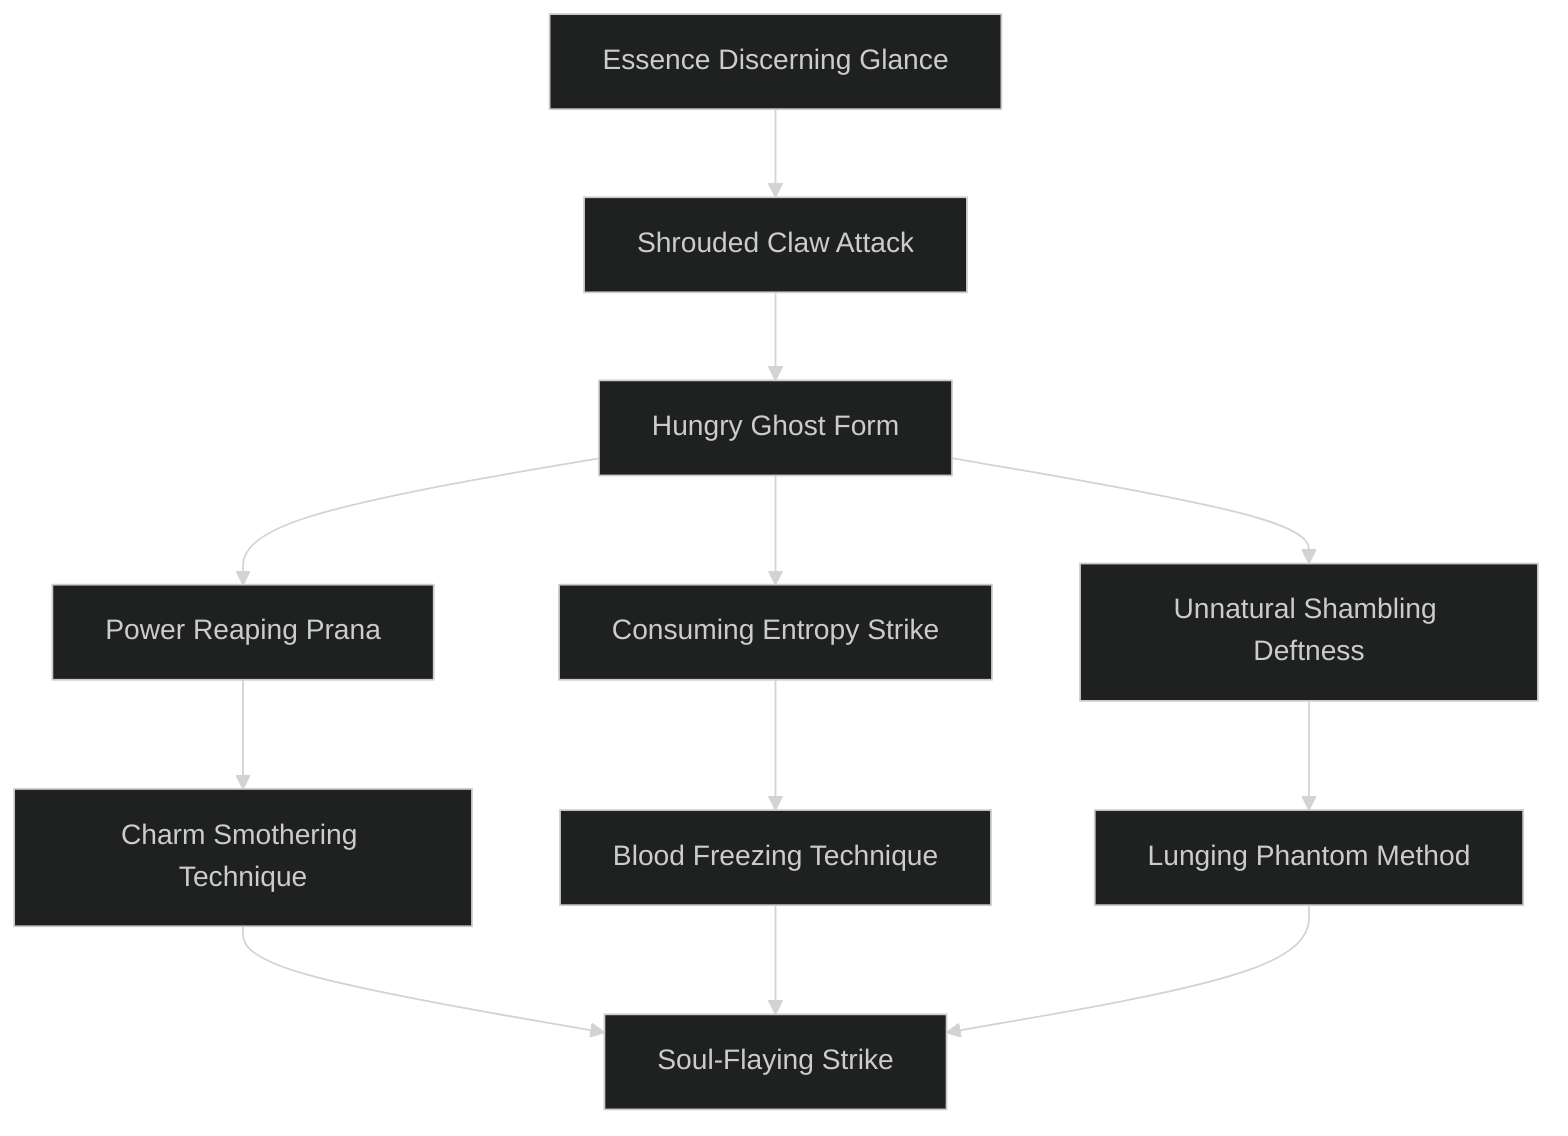 ---
config:
  theme: dark
---
flowchart TD

    essence_discerning_glance[Essence Discerning Glance]
    click essence_discerning_glance callback "
        Essence Discerning Glance<br>
        <br>
        Cost: 6 motes<br>
        Duration: One scene<br>
        Type: Simple<br>
        Minimum Martial Arts: 2<br>
        Minimum Essence: 2<br>
        Prerequisite Charms: None<br>
        <br>
        This Charm allows the character to attune his vision
        to the flow of energy through living creatures, spirits and
        other entities with a permanent Essence rating. Such
        beings appear overlaid with a fine tracing of red veins that
        glow in direct proportion to the strength of their life force.
        While under the effects of this Charm, the character can
        perceive incorporeal spirits as though they had manifested,
        although they remain invisible to others.
        Additionally, the character may scrutinize a target’s aura
        as a simple action by spending 1 mote and his player rolling
        Perception + Martial Arts. Each success on this roll gauges
        one of the target’s following Traits as decided by the
        observer’s player: health levels remaining, permanent Essence
        rating or total current Essence pool. This Charm
        cannot discern the nature of a magical being, only its
        overall power. Thus, characters cannot determine the type
        or caste of an Exalted or differentiate between Personal
        and Peripheral Essence without other magic.
        "

    shrouded_claw_attack[Shrouded Claw Attack]
    essence_discerning_glance --> shrouded_claw_attack
    click shrouded_claw_attack callback "
        Shrouded Claw Attack<br>
        <br>
        Cost: 3 motes<br>
        Duration: Instant<br>
        Type: Supplemental<br>
        Minimum Martial Arts: 2<br>
        Minimum Essence: 2<br>
        Prerequisite Charms: Essence Discerning Glance<br>
        <br>
        The character suffuses her hands with the spectral
        Essence of the Underworld, causing them to flicker like
        the corpus of a ghost. As a result, players of characters
        attempting to dodge or parry blows enhanced with this
        Charm roll only half the character’s normal dice pool,
        rounded down. In addition, such attacks make no noise,
        even from impact. The Essence to power this Charm must
        be spent prior to making the attack roll. This Charm is not
        compatible with the use of weapons.
        "

    hungry_ghost_form[Hungry Ghost Form]
    shrouded_claw_attack --> hungry_ghost_form
    click hungry_ghost_form callback "
        Hungry Ghost Form<br>
        <br>
        Cost: 5 motes<br>
        Duration: One scene<br>
        Type: Simple<br>
        Minimum Martial Arts: 4<br>
        Minimum Essence: 2<br>
        Prerequisite Charms: Shrouded Claw Attack<br>
        <br>
        The Exalted takes on the visage and attitude of a
        ravening shade, his pallid flesh growing cold and faintly
        translucent as he coils to lunge. For the rest of the scene,
        the character inflicts lethal damage with all hand-to-hand
        attacks. Additionally, he regains 1 mote of Essence for
        every health level of damage inflicted against animate
        targets (living creatures, spirits, undead, etc.). Lastly, the
        character may reflexively spend 3 motes per attack to
        strike dematerialized spirits, although this Charm provides
        no ability to perceive such beings. Spirits slain by this
        Charm eventually regenerate unless other magic is employed,
        but this process takes time and is extremely painful.
        Characters cannot use more than one Martial Arts Form-type
        Charm at a time. This Charm is incompatible with
        the use of armor.
        "

    power_reaping_prana[Power Reaping Prana]
    hungry_ghost_form --> power_reaping_prana
    click power_reaping_prana callback "
        Power Reaping Prana<br>
        <br>
        Cost: 1 Willpower<br>
        Duration: Instant<br>
        Type: Reflexive<br>
        Minimum Martial Arts: 4<br>
        Minimum Essence: 3<br>
        Prerequisite Charms: Hungry Ghost Form<br>
        <br>
        Executing a series of quick slashes in the air, the Exalt
        reaches forth her anima to siphon up expended Essence as
        it flows from her enemies. In order to use this Charm, the
        character must already have Essence Discerning Glance
        active and her target must be within 10 yards when
        spending Essence to power an effect. For the purposes of
        this Charm, the total Essence cost of all Charms in a
        Combo is considered one effect. The character’s player
        rolls Perception + Martial Arts; each success allows the
        Exalt to regain 2 motes of Essence. The character may not
        gain more Essence from a single effect than the total motes
        spent powering it, so a character that achieves three
        successes draining a Charm costing 4 motes only gains 4
        motes rather than 6. Use of this Charm does not in any way
        disrupt the effect being drained. At the end of the turn, all
        remaining motes acquired via this Charm in excess of the
        character’s permanent Essence dissipate. This limit ap-
        plies regardless of how many times this Charm is activated
        in a turn. Power Reaping Prana is explicitly permitted to
        be part of a Combo with Charms of other Abilities.
        "

    charm_smothering_technique[Charm Smothering Technique]
    power_reaping_prana --> charm_smothering_technique
    click charm_smothering_technique callback "
        Charm Smothering Technique<br>
        <br>
        Cost: 1+ motes<br>
        Duration: Instant<br>
        Type: Reflexive<br>
        Minimum Martial Arts: 5<br>
        Minimum Essence: 4<br>
        Prerequisite Charms: Power Reaping Prana<br>
        <br>
        Lashing out with a soul-numbing tendril of power, the
        Exalt stifles her enemy’s magic before it even takes form.
        Charms aborted in this fashion manifest as a burst of dimly
        glowing sparks that do not contribute to the victim’s anima
        banner. Abyssal characters must have Essence Discerning
        Glance active in order to perceive the use of Charms before
        they take effect, although the deathknights do not know
        which Charms are being used unless their players make a
        successful reflexive Intelligence + Occult roll (difficulty 2).<br>
        Similarly, Charm Smothering Technique can only
        counter Charms activated within 10 yards of the Exalt.
        Targets of this Charm may immediately spend a number of
        additional motes equal to the Essence invested by the
        Abyssal. If they cannot or do not pay this surcharge, their
        Charms fail, and all costs spent on the stillborn magic are
        lost. If the target pays the surcharge, the Charm takes effect
        normally. Charm Smothering Technique can only counter
        singular Charms — Combos, spells, Fair Folk glamour and
        other forms of magic cannot be smothered. Characters
        cannot spend more motes on this Charm than their Wits
        + Martial Arts, nor can they use Power Reaping Prana to
        draw energy from smothered Charms.
        "

    consuming_entropy_strike[Consuming Entropy Strike]
    hungry_ghost_form --> consuming_entropy_strike
    click consuming_entropy_strike callback "
        Consuming Entropy Strike<br>
        <br>
        Cost: 1 mote per 2L<br>
        Duration: Instant<br>
        Type: Supplementary<br>
        Minimum Martial Arts: 5<br>
        Minimum Essence: 2<br>
        Prerequisite Charms: Hungry Ghost Form<br>
        <br>
        The character brings to bear the ravaging power of
        Oblivion in a crackling nimbus around her hand. In
        addition to inflicting lethal damage, the character’s attack
        reduces the victim’s soak by 2L per mote spent. A target’s
        soak cannot be reduced below zero. This reduced soak only
        applies to resisting the this single attack and returns to
        normal immediately thereafter. Weakening non-magical
        armor with this Charm leaves a fine layer of rust or rot at
        the point of impact, although this decay is too minor to
        actually damage the armor.
        "

    blood_freezing_technique[Blood Freezing Technique]
    consuming_entropy_strike --> blood_freezing_technique
    click blood_freezing_technique callback "
        Blood Freezing Technique<br>
        <br>
        Cost: 6 motes, 1 Willpower<br>
        Duration: Instant<br>
        Type: Supplementary<br>
        Minimum Martial Arts: 5<br>
        Minimum Essence: 3<br>
        Prerequisite Charms: Consuming Entropy Strike<br>
        <br>
        The character’s fingers tighten in rigid claws, and his
        skin becomes numbingly cold to the touch. In addition to
        inflicting lethal damage, his attack drains warmth on
        impact. If the attack inflicts damage, the target loses one
        dot of Dexterity. Recalculate the victim’s initiative accordingly
        and apply this new rating immediately. Characters
        who have not yet acted on the turn in which they are
        numbed have their actions delayed until their new initiative
        total. Lost Dexterity returns at the end of the scene (or
        in 10 to 15 minutes in the case of long scenes). Characters
        reduced to zero Dexterity are paralyzed and can take no
        physical action, although they may still think clearly to the
        degree allowed by their wound penalties and employ
        Charms that do not require movement. Blood Freezing
        Technique has no effect on beings immune to cold, including
        most undead and automata.
        "

    unnatural_shambling_deftness[Unnatural Shambling Deftness]
    hungry_ghost_form --> unnatural_shambling_deftness
    click unnatural_shambling_deftness callback "
        Unnatural Shambling Deftness<br>
        <br>
        Cost: 5 motes, 1 Willpower<br>
        Duration: Instant<br>
        Type: Extra Action<br>
        Minimum Martial Arts: 5<br>
        Minimum Essence: 2<br>
        Prerequisite Charms: Hungry Ghost Form<br>
        <br>
        The character’s motions take on the unsettling jerkiness
        of the walking dead as she wavers between impossible
        bursts of speed and total stillness. The character may take
        a total number of extra actions equal to her permanent
        Essence. These actions can be used for any combat-related
        tasks, subject to Storyteller approval. The character can-
        not split her dice pool on the same turn she employs this
        Charm. This Charm is incompatible with the use of armor.
        "

    lunging_phantom_method[Lunging Phantom Method]
    unnatural_shambling_deftness --> lunging_phantom_method
    click lunging_phantom_method callback "
        Lunging Phantom Method<br>
        <br>
        Cost: 4 motes<br>
        Duration: Instant<br>
        Type: Supplemental<br>
        Minimum Martial Arts: 5<br>
        Minimum Essence: 2<br>
        Prerequisite Charms: Unnatural Shambling Deftness<br>
        <br>
        The Abyssal rushes forward, twisting and dematerializing
        as he pounces so that he passes through his enemy
        and rematerializes behind her. The subsequent attack does
        no more damage than usual, but it gains all of the benefits
        of attacking from behind (see Exalted, p. 238). This
        Charm is incompatible with the use of armor.
        "

    soul_flaying_strike[Soul-Flaying Strike]
    charm_smothering_technique --> soul_flaying_strike
    blood_freezing_technique --> soul_flaying_strike
    lunging_phantom_method --> soul_flaying_strike
    click soul_flaying_strike callback "
        Soul-Flaying Strike<br>
        <br>
        Cost: 10 motes, 1 Willpower, 1 health level<br>
        Duration: Instant<br>
        Type: Simple<br>
        Minimum Martial Arts: 5<br>
        Minimum Essence: 4<br>
        Prerequisite Charms:Charm Smothering Technique, Blood Freezing Technique, Lunging Phantom Method<br>
        <br>
        The deathknight delivers a powerful open-handed
        blow, Essence crackling around his clawed fingers in moaning
        arcs. The character makes the attack as normal. If the
        strike hits, roll the Abyssal’s permanent Essence against
        the permanent Essence of the victim. If the Exalt wins, the
        victim suffers unsoakable aggravated damage equal to the
        deathknight’s Martial Arts score (damage dice are rolled
        normally). This damage is in addition to any damage
        inflicted by the actual blow. Victims slain by this Charm
        arise as hungry ghosts upon the next sunset. Such ghosts
        have the usual statistics for their kind (see p. 127) but are
        never extras, and they obey the Abyssal to the best of their
        limited intelligence. Spirits and Fair Folk slain with this
        Charm are annihilated utterly and evaporate on the spot.
        This Charm is incompatible with the use of armor.
        "